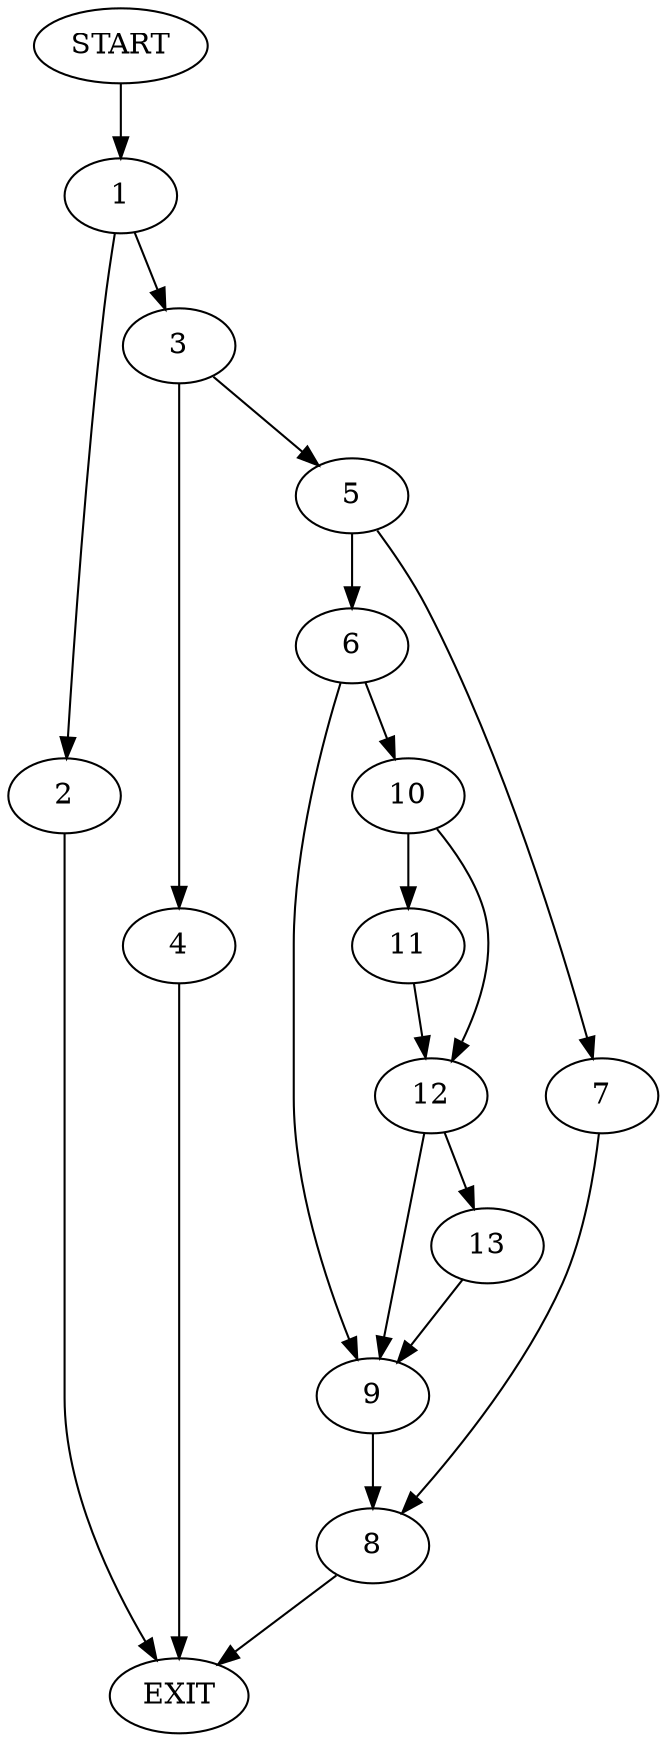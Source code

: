 digraph {
0 [label="START"]
14 [label="EXIT"]
0 -> 1
1 -> 2
1 -> 3
3 -> 4
3 -> 5
2 -> 14
4 -> 14
5 -> 6
5 -> 7
7 -> 8
6 -> 9
6 -> 10
10 -> 11
10 -> 12
9 -> 8
11 -> 12
12 -> 9
12 -> 13
13 -> 9
8 -> 14
}
